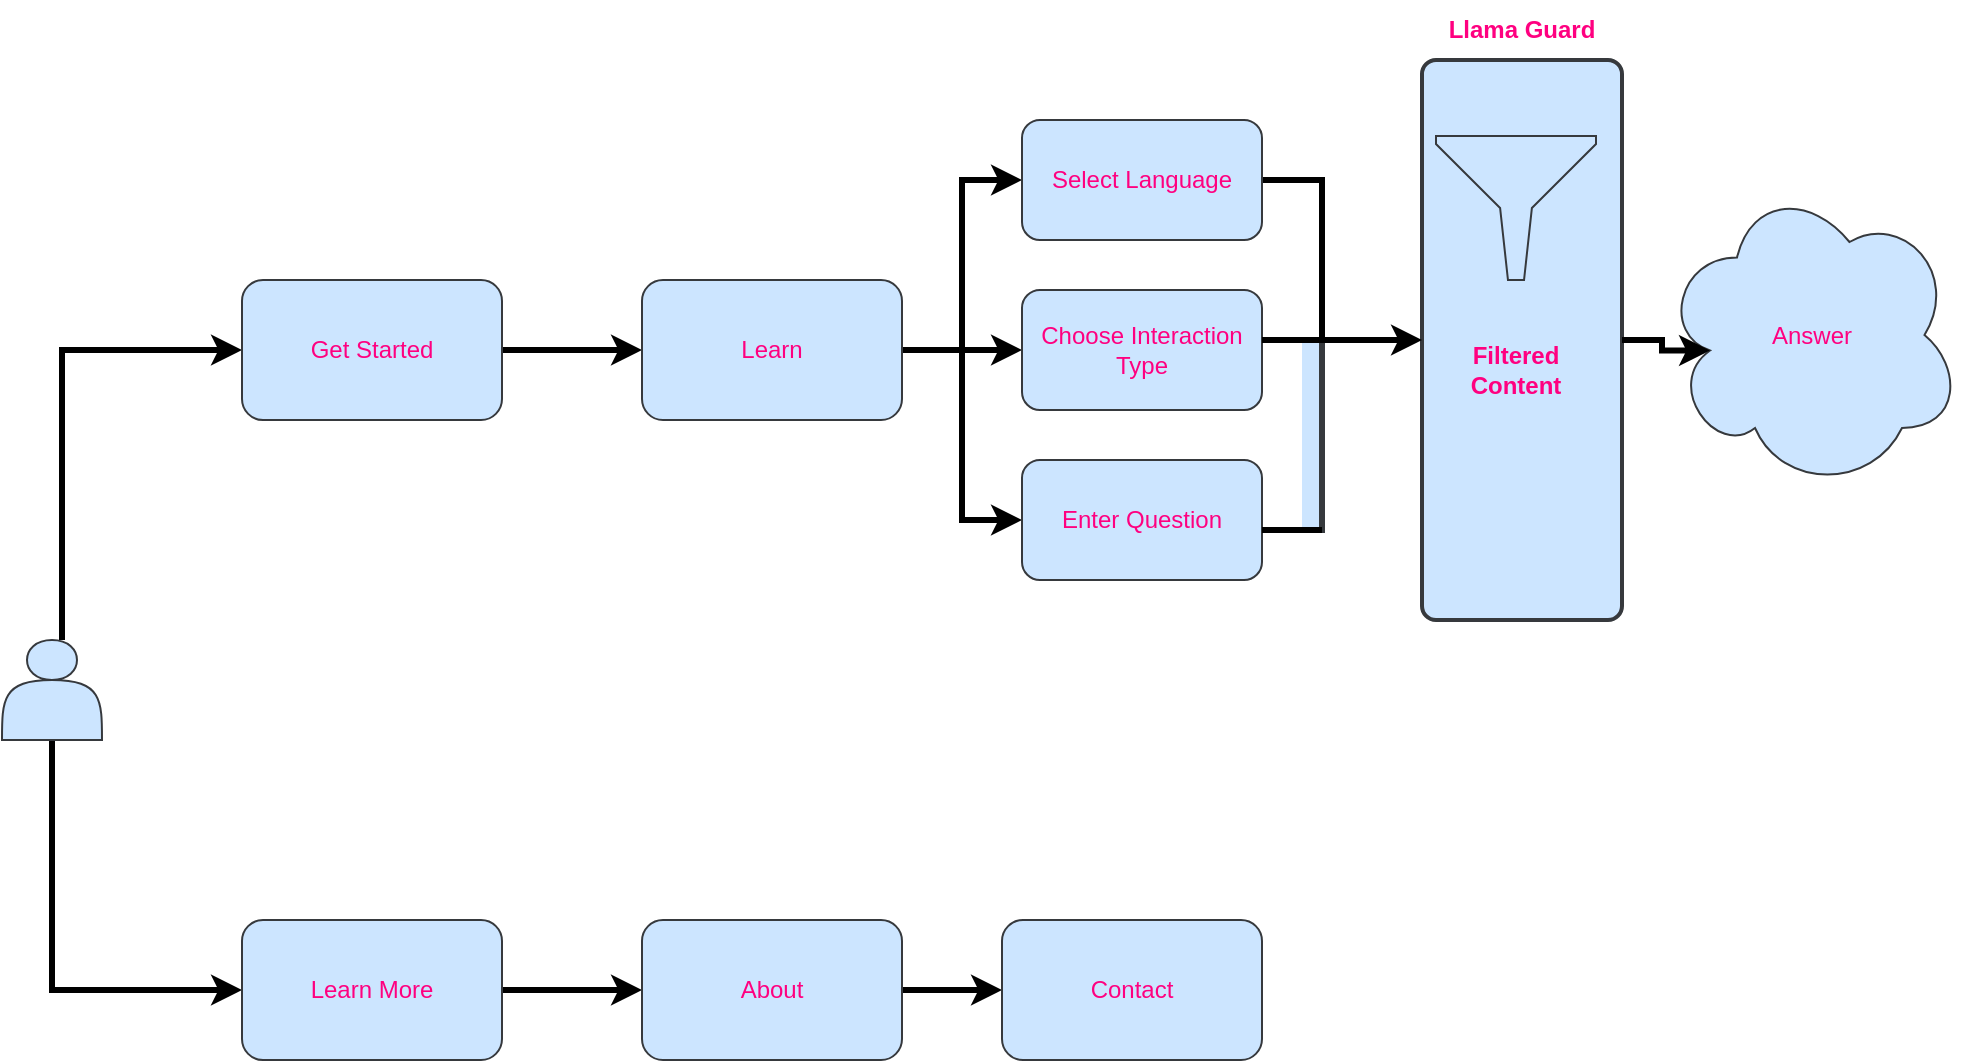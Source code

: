 <mxfile version="24.7.17">
  <diagram name="Page-1" id="kz1QpT0cFpPwCLpvBlca">
    <mxGraphModel dx="1050" dy="1738" grid="1" gridSize="10" guides="1" tooltips="1" connect="1" arrows="1" fold="1" page="1" pageScale="1" pageWidth="827" pageHeight="1169" math="0" shadow="0">
      <root>
        <mxCell id="0" />
        <mxCell id="1" parent="0" />
        <mxCell id="94vrOQMvGYrMnq0YKuHm-32" value="" style="rounded=1;whiteSpace=wrap;html=1;absoluteArcSize=1;arcSize=14;strokeWidth=2;fillColor=#cce5ff;strokeColor=#36393d;fontColor=#FF0080;" vertex="1" parent="1">
          <mxGeometry x="750" y="-20" width="100" height="280" as="geometry" />
        </mxCell>
        <mxCell id="94vrOQMvGYrMnq0YKuHm-22" style="edgeStyle=orthogonalEdgeStyle;rounded=0;orthogonalLoop=1;jettySize=auto;html=1;entryX=0;entryY=0.5;entryDx=0;entryDy=0;strokeWidth=3;" edge="1" parent="1" source="94vrOQMvGYrMnq0YKuHm-1" target="94vrOQMvGYrMnq0YKuHm-2">
          <mxGeometry relative="1" as="geometry">
            <Array as="points">
              <mxPoint x="70" y="125" />
            </Array>
          </mxGeometry>
        </mxCell>
        <mxCell id="94vrOQMvGYrMnq0YKuHm-25" style="edgeStyle=orthogonalEdgeStyle;rounded=0;orthogonalLoop=1;jettySize=auto;html=1;entryX=0;entryY=0.5;entryDx=0;entryDy=0;exitX=0.5;exitY=1;exitDx=0;exitDy=0;strokeWidth=3;" edge="1" parent="1" source="94vrOQMvGYrMnq0YKuHm-1" target="94vrOQMvGYrMnq0YKuHm-4">
          <mxGeometry relative="1" as="geometry" />
        </mxCell>
        <mxCell id="94vrOQMvGYrMnq0YKuHm-1" value="" style="whiteSpace=wrap;html=1;aspect=fixed;shape=actor;fillColor=#cce5ff;strokeColor=#36393d;fontColor=#FF0080;" vertex="1" parent="1">
          <mxGeometry x="40" y="270" width="50" height="50" as="geometry" />
        </mxCell>
        <mxCell id="94vrOQMvGYrMnq0YKuHm-6" style="edgeStyle=orthogonalEdgeStyle;rounded=0;orthogonalLoop=1;jettySize=auto;html=1;entryX=0;entryY=0.5;entryDx=0;entryDy=0;strokeWidth=3;" edge="1" parent="1" source="94vrOQMvGYrMnq0YKuHm-2" target="94vrOQMvGYrMnq0YKuHm-5">
          <mxGeometry relative="1" as="geometry" />
        </mxCell>
        <mxCell id="94vrOQMvGYrMnq0YKuHm-2" value="&lt;font&gt;Get Started&lt;/font&gt;" style="rounded=1;whiteSpace=wrap;html=1;fillColor=#cce5ff;strokeColor=#36393d;fontColor=#FF0080;" vertex="1" parent="1">
          <mxGeometry x="160" y="90" width="130" height="70" as="geometry" />
        </mxCell>
        <mxCell id="94vrOQMvGYrMnq0YKuHm-28" style="edgeStyle=orthogonalEdgeStyle;rounded=0;orthogonalLoop=1;jettySize=auto;html=1;entryX=0;entryY=0.5;entryDx=0;entryDy=0;strokeWidth=3;" edge="1" parent="1" source="94vrOQMvGYrMnq0YKuHm-4" target="94vrOQMvGYrMnq0YKuHm-27">
          <mxGeometry relative="1" as="geometry" />
        </mxCell>
        <mxCell id="94vrOQMvGYrMnq0YKuHm-4" value="Learn More" style="rounded=1;whiteSpace=wrap;html=1;fillColor=#cce5ff;strokeColor=#36393d;fontColor=#FF0080;" vertex="1" parent="1">
          <mxGeometry x="160" y="410" width="130" height="70" as="geometry" />
        </mxCell>
        <mxCell id="94vrOQMvGYrMnq0YKuHm-14" value="" style="edgeStyle=orthogonalEdgeStyle;rounded=0;orthogonalLoop=1;jettySize=auto;html=1;strokeWidth=3;" edge="1" parent="1" source="94vrOQMvGYrMnq0YKuHm-5" target="94vrOQMvGYrMnq0YKuHm-8">
          <mxGeometry relative="1" as="geometry" />
        </mxCell>
        <mxCell id="94vrOQMvGYrMnq0YKuHm-20" style="edgeStyle=orthogonalEdgeStyle;rounded=0;orthogonalLoop=1;jettySize=auto;html=1;entryX=0;entryY=0.5;entryDx=0;entryDy=0;strokeWidth=3;" edge="1" parent="1" source="94vrOQMvGYrMnq0YKuHm-5" target="94vrOQMvGYrMnq0YKuHm-9">
          <mxGeometry relative="1" as="geometry" />
        </mxCell>
        <mxCell id="94vrOQMvGYrMnq0YKuHm-21" style="edgeStyle=orthogonalEdgeStyle;rounded=0;orthogonalLoop=1;jettySize=auto;html=1;entryX=0;entryY=0.5;entryDx=0;entryDy=0;strokeWidth=3;" edge="1" parent="1" source="94vrOQMvGYrMnq0YKuHm-5" target="94vrOQMvGYrMnq0YKuHm-7">
          <mxGeometry relative="1" as="geometry" />
        </mxCell>
        <mxCell id="94vrOQMvGYrMnq0YKuHm-5" value="Learn" style="rounded=1;whiteSpace=wrap;html=1;fillColor=#cce5ff;strokeColor=#36393d;fontColor=#FF0080;" vertex="1" parent="1">
          <mxGeometry x="360" y="90" width="130" height="70" as="geometry" />
        </mxCell>
        <mxCell id="94vrOQMvGYrMnq0YKuHm-34" style="edgeStyle=orthogonalEdgeStyle;rounded=0;orthogonalLoop=1;jettySize=auto;html=1;exitX=1;exitY=0.5;exitDx=0;exitDy=0;entryX=0;entryY=0.5;entryDx=0;entryDy=0;strokeWidth=3;" edge="1" parent="1" source="94vrOQMvGYrMnq0YKuHm-7" target="94vrOQMvGYrMnq0YKuHm-32">
          <mxGeometry relative="1" as="geometry">
            <Array as="points">
              <mxPoint x="700" y="40" />
              <mxPoint x="700" y="120" />
            </Array>
          </mxGeometry>
        </mxCell>
        <mxCell id="94vrOQMvGYrMnq0YKuHm-7" value="Select Language" style="rounded=1;whiteSpace=wrap;html=1;fillColor=#cce5ff;strokeColor=#36393d;fontColor=#FF0080;" vertex="1" parent="1">
          <mxGeometry x="550" y="10" width="120" height="60" as="geometry" />
        </mxCell>
        <mxCell id="94vrOQMvGYrMnq0YKuHm-8" value="Choose Interaction Type" style="rounded=1;whiteSpace=wrap;html=1;fillColor=#cce5ff;strokeColor=#36393d;fontColor=#FF0080;" vertex="1" parent="1">
          <mxGeometry x="550" y="95" width="120" height="60" as="geometry" />
        </mxCell>
        <mxCell id="94vrOQMvGYrMnq0YKuHm-9" value="Enter Question" style="rounded=1;whiteSpace=wrap;html=1;fillColor=#cce5ff;strokeColor=#36393d;fontColor=#FF0080;" vertex="1" parent="1">
          <mxGeometry x="550" y="180" width="120" height="60" as="geometry" />
        </mxCell>
        <mxCell id="94vrOQMvGYrMnq0YKuHm-31" style="edgeStyle=orthogonalEdgeStyle;rounded=0;orthogonalLoop=1;jettySize=auto;html=1;exitX=1;exitY=0.5;exitDx=0;exitDy=0;entryX=0;entryY=0.5;entryDx=0;entryDy=0;strokeWidth=3;" edge="1" parent="1" source="94vrOQMvGYrMnq0YKuHm-27" target="94vrOQMvGYrMnq0YKuHm-30">
          <mxGeometry relative="1" as="geometry" />
        </mxCell>
        <mxCell id="94vrOQMvGYrMnq0YKuHm-27" value="About" style="rounded=1;whiteSpace=wrap;html=1;fillColor=#cce5ff;strokeColor=#36393d;fontColor=#FF0080;" vertex="1" parent="1">
          <mxGeometry x="360" y="410" width="130" height="70" as="geometry" />
        </mxCell>
        <mxCell id="94vrOQMvGYrMnq0YKuHm-30" value="Contact" style="rounded=1;whiteSpace=wrap;html=1;fillColor=#cce5ff;strokeColor=#36393d;fontColor=#FF0080;" vertex="1" parent="1">
          <mxGeometry x="540" y="410" width="130" height="70" as="geometry" />
        </mxCell>
        <mxCell id="94vrOQMvGYrMnq0YKuHm-33" value="Llama Guard" style="text;html=1;align=center;verticalAlign=middle;whiteSpace=wrap;rounded=0;fontStyle=1;strokeWidth=0;fontColor=#FF0080;" vertex="1" parent="1">
          <mxGeometry x="750" y="-50" width="100" height="30" as="geometry" />
        </mxCell>
        <mxCell id="94vrOQMvGYrMnq0YKuHm-36" value="" style="shape=partialRectangle;whiteSpace=wrap;html=1;top=0;left=0;fillColor=#cce5ff;strokeWidth=3;strokeColor=#36393d;fontColor=#FF0080;" vertex="1" parent="1">
          <mxGeometry x="690" y="120" width="10" height="95" as="geometry" />
        </mxCell>
        <mxCell id="94vrOQMvGYrMnq0YKuHm-37" value="" style="endArrow=none;html=1;rounded=0;strokeWidth=3;" edge="1" parent="1">
          <mxGeometry relative="1" as="geometry">
            <mxPoint x="670" y="120" as="sourcePoint" />
            <mxPoint x="710" y="120" as="targetPoint" />
          </mxGeometry>
        </mxCell>
        <mxCell id="94vrOQMvGYrMnq0YKuHm-39" value="" style="endArrow=none;html=1;rounded=0;entryX=1;entryY=1;entryDx=0;entryDy=0;strokeWidth=3;" edge="1" parent="1" target="94vrOQMvGYrMnq0YKuHm-36">
          <mxGeometry relative="1" as="geometry">
            <mxPoint x="670" y="215" as="sourcePoint" />
            <mxPoint x="750" y="215" as="targetPoint" />
          </mxGeometry>
        </mxCell>
        <mxCell id="94vrOQMvGYrMnq0YKuHm-40" value="" style="sketch=0;aspect=fixed;pointerEvents=1;shadow=0;dashed=0;html=1;strokeColor=#36393d;labelPosition=center;verticalLabelPosition=bottom;verticalAlign=top;align=center;fillColor=#cce5ff;shape=mxgraph.mscae.enterprise.filter;fontColor=#FF0080;" vertex="1" parent="1">
          <mxGeometry x="757" y="18.01" width="80" height="71.99" as="geometry" />
        </mxCell>
        <mxCell id="94vrOQMvGYrMnq0YKuHm-41" value="&lt;b&gt;Filtered Content&lt;/b&gt;" style="text;html=1;align=center;verticalAlign=middle;whiteSpace=wrap;rounded=0;fontColor=#FF0080;" vertex="1" parent="1">
          <mxGeometry x="767" y="120" width="60" height="30" as="geometry" />
        </mxCell>
        <mxCell id="94vrOQMvGYrMnq0YKuHm-42" value="Answer" style="ellipse;shape=cloud;whiteSpace=wrap;html=1;fillColor=#cce5ff;strokeColor=#36393d;fontColor=#FF0080;" vertex="1" parent="1">
          <mxGeometry x="870" y="40" width="150" height="155" as="geometry" />
        </mxCell>
        <mxCell id="94vrOQMvGYrMnq0YKuHm-43" style="edgeStyle=orthogonalEdgeStyle;rounded=0;orthogonalLoop=1;jettySize=auto;html=1;entryX=0.16;entryY=0.55;entryDx=0;entryDy=0;entryPerimeter=0;strokeWidth=3;" edge="1" parent="1" source="94vrOQMvGYrMnq0YKuHm-32" target="94vrOQMvGYrMnq0YKuHm-42">
          <mxGeometry relative="1" as="geometry" />
        </mxCell>
      </root>
    </mxGraphModel>
  </diagram>
</mxfile>
